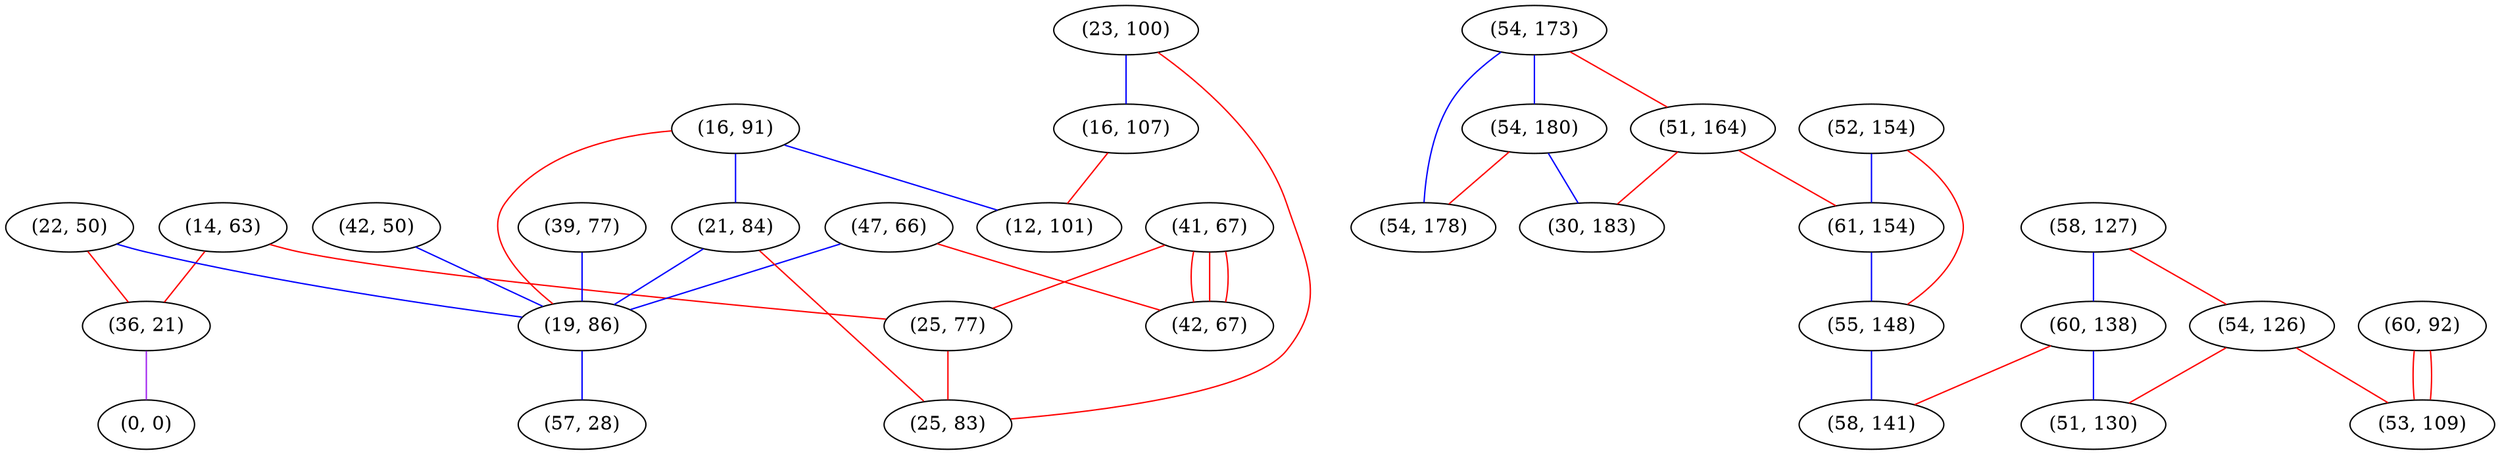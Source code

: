 graph "" {
"(14, 63)";
"(54, 173)";
"(51, 164)";
"(22, 50)";
"(36, 21)";
"(58, 127)";
"(41, 67)";
"(42, 50)";
"(25, 77)";
"(16, 91)";
"(39, 77)";
"(54, 126)";
"(52, 154)";
"(0, 0)";
"(47, 66)";
"(54, 180)";
"(30, 183)";
"(60, 92)";
"(21, 84)";
"(19, 86)";
"(61, 154)";
"(53, 109)";
"(23, 100)";
"(16, 107)";
"(55, 148)";
"(60, 138)";
"(25, 83)";
"(12, 101)";
"(51, 130)";
"(54, 178)";
"(58, 141)";
"(42, 67)";
"(57, 28)";
"(14, 63)" -- "(36, 21)"  [color=red, key=0, weight=1];
"(14, 63)" -- "(25, 77)"  [color=red, key=0, weight=1];
"(54, 173)" -- "(54, 180)"  [color=blue, key=0, weight=3];
"(54, 173)" -- "(54, 178)"  [color=blue, key=0, weight=3];
"(54, 173)" -- "(51, 164)"  [color=red, key=0, weight=1];
"(51, 164)" -- "(61, 154)"  [color=red, key=0, weight=1];
"(51, 164)" -- "(30, 183)"  [color=red, key=0, weight=1];
"(22, 50)" -- "(36, 21)"  [color=red, key=0, weight=1];
"(22, 50)" -- "(19, 86)"  [color=blue, key=0, weight=3];
"(36, 21)" -- "(0, 0)"  [color=purple, key=0, weight=4];
"(58, 127)" -- "(60, 138)"  [color=blue, key=0, weight=3];
"(58, 127)" -- "(54, 126)"  [color=red, key=0, weight=1];
"(41, 67)" -- "(25, 77)"  [color=red, key=0, weight=1];
"(41, 67)" -- "(42, 67)"  [color=red, key=0, weight=1];
"(41, 67)" -- "(42, 67)"  [color=red, key=1, weight=1];
"(41, 67)" -- "(42, 67)"  [color=red, key=2, weight=1];
"(42, 50)" -- "(19, 86)"  [color=blue, key=0, weight=3];
"(25, 77)" -- "(25, 83)"  [color=red, key=0, weight=1];
"(16, 91)" -- "(12, 101)"  [color=blue, key=0, weight=3];
"(16, 91)" -- "(21, 84)"  [color=blue, key=0, weight=3];
"(16, 91)" -- "(19, 86)"  [color=red, key=0, weight=1];
"(39, 77)" -- "(19, 86)"  [color=blue, key=0, weight=3];
"(54, 126)" -- "(51, 130)"  [color=red, key=0, weight=1];
"(54, 126)" -- "(53, 109)"  [color=red, key=0, weight=1];
"(52, 154)" -- "(55, 148)"  [color=red, key=0, weight=1];
"(52, 154)" -- "(61, 154)"  [color=blue, key=0, weight=3];
"(47, 66)" -- "(42, 67)"  [color=red, key=0, weight=1];
"(47, 66)" -- "(19, 86)"  [color=blue, key=0, weight=3];
"(54, 180)" -- "(54, 178)"  [color=red, key=0, weight=1];
"(54, 180)" -- "(30, 183)"  [color=blue, key=0, weight=3];
"(60, 92)" -- "(53, 109)"  [color=red, key=0, weight=1];
"(60, 92)" -- "(53, 109)"  [color=red, key=1, weight=1];
"(21, 84)" -- "(25, 83)"  [color=red, key=0, weight=1];
"(21, 84)" -- "(19, 86)"  [color=blue, key=0, weight=3];
"(19, 86)" -- "(57, 28)"  [color=blue, key=0, weight=3];
"(61, 154)" -- "(55, 148)"  [color=blue, key=0, weight=3];
"(23, 100)" -- "(16, 107)"  [color=blue, key=0, weight=3];
"(23, 100)" -- "(25, 83)"  [color=red, key=0, weight=1];
"(16, 107)" -- "(12, 101)"  [color=red, key=0, weight=1];
"(55, 148)" -- "(58, 141)"  [color=blue, key=0, weight=3];
"(60, 138)" -- "(58, 141)"  [color=red, key=0, weight=1];
"(60, 138)" -- "(51, 130)"  [color=blue, key=0, weight=3];
}
